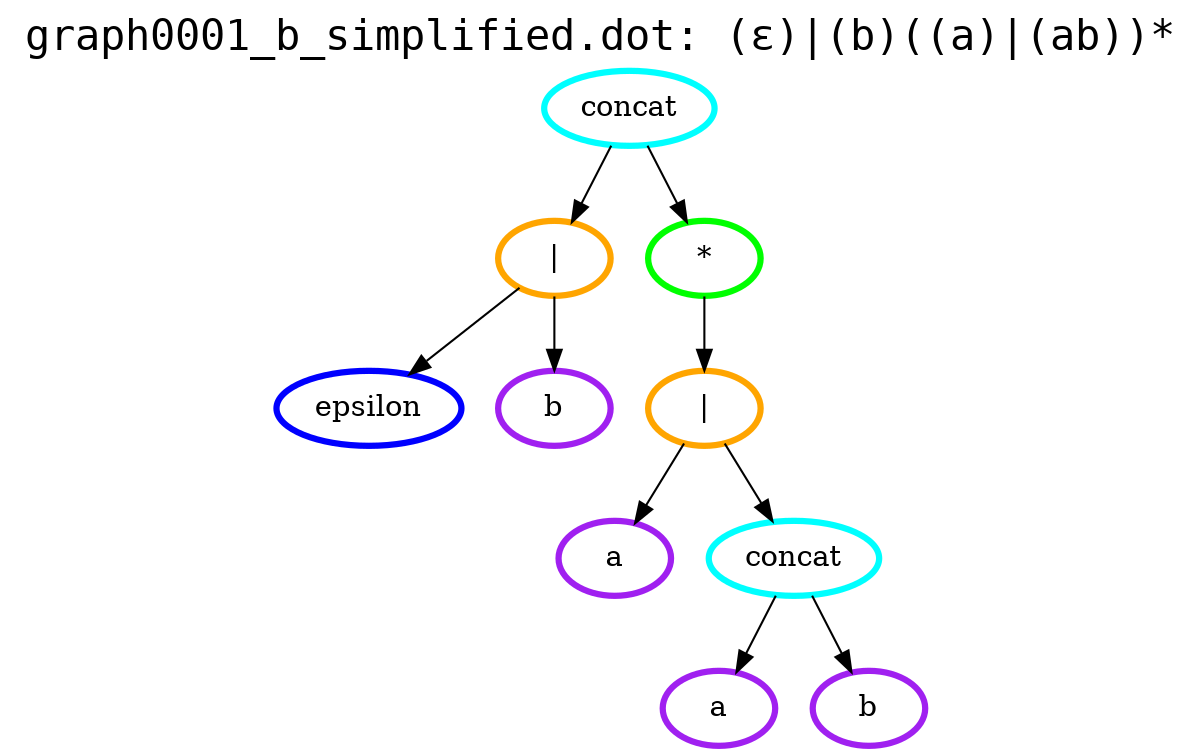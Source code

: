 digraph G {
  labelloc="t";
  label="graph0001_b_simplified.dot: (ε)|(b)((a)|(ab))*";
  fontsize=20;
  fontname="Courier";
  zleltxubikfshltweuluooatgcpvnf [label="concat", color="cyan", penwidth=3];
  zleltxubikfshltweuluooatgcpvnf -> htbqipiucyistgdqkwpusdanowmrsm;
  htbqipiucyistgdqkwpusdanowmrsm [label="|", color="orange", penwidth=3];
  htbqipiucyistgdqkwpusdanowmrsm -> pxcuwqruvoarwelwnghuklxcptauhz;
  pxcuwqruvoarwelwnghuklxcptauhz [label="epsilon", color="blue", penwidth=3];
  htbqipiucyistgdqkwpusdanowmrsm -> yjozeolnixvpncleocsdwkrwvbxvxi;
  yjozeolnixvpncleocsdwkrwvbxvxi [label="b", color="purple", penwidth=3];
  zleltxubikfshltweuluooatgcpvnf -> abpmagkffufkswdwqsotcblxmkqbyb;
  abpmagkffufkswdwqsotcblxmkqbyb [label="*", color="green", penwidth=3];
  abpmagkffufkswdwqsotcblxmkqbyb -> qblhljpashuhgagwzvylsdunajgrhr;
  qblhljpashuhgagwzvylsdunajgrhr [label="|", color="orange", penwidth=3];
  qblhljpashuhgagwzvylsdunajgrhr -> mknsweggxjukdfxmhohbqhrvmdkmqd;
  mknsweggxjukdfxmhohbqhrvmdkmqd [label="a", color="purple", penwidth=3];
  qblhljpashuhgagwzvylsdunajgrhr -> ptgaivpagkfayskpqvmqetvaxytemk;
  ptgaivpagkfayskpqvmqetvaxytemk [label="concat", color="cyan", penwidth=3];
  ptgaivpagkfayskpqvmqetvaxytemk -> pgxqbrnhrvfxdutnyaamprjdtyhhum;
  pgxqbrnhrvfxdutnyaamprjdtyhhum [label="a", color="purple", penwidth=3];
  ptgaivpagkfayskpqvmqetvaxytemk -> jethevretauedzqkxecpbidlyivoix;
  jethevretauedzqkxecpbidlyivoix [label="b", color="purple", penwidth=3];
}
